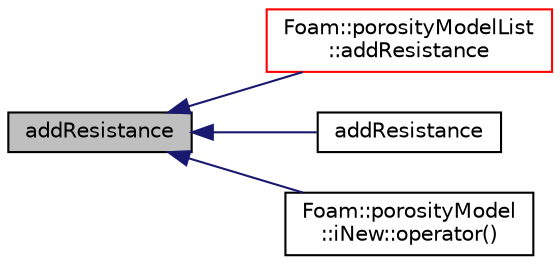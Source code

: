 digraph "addResistance"
{
  bgcolor="transparent";
  edge [fontname="Helvetica",fontsize="10",labelfontname="Helvetica",labelfontsize="10"];
  node [fontname="Helvetica",fontsize="10",shape=record];
  rankdir="LR";
  Node1 [label="addResistance",height=0.2,width=0.4,color="black", fillcolor="grey75", style="filled", fontcolor="black"];
  Node1 -> Node2 [dir="back",color="midnightblue",fontsize="10",style="solid",fontname="Helvetica"];
  Node2 [label="Foam::porosityModelList\l::addResistance",height=0.2,width=0.4,color="red",URL="$a01980.html#a01cf1659692351619346abd42c36b055",tooltip="Add resistance. "];
  Node1 -> Node3 [dir="back",color="midnightblue",fontsize="10",style="solid",fontname="Helvetica"];
  Node3 [label="addResistance",height=0.2,width=0.4,color="black",URL="$a01979.html#a3208271af0b759e7c9f05c819e2693a9",tooltip="Add resistance. "];
  Node1 -> Node4 [dir="back",color="midnightblue",fontsize="10",style="solid",fontname="Helvetica"];
  Node4 [label="Foam::porosityModel\l::iNew::operator()",height=0.2,width=0.4,color="black",URL="$a01098.html#a382b44e2f88733d70ae67147761e704b"];
}
